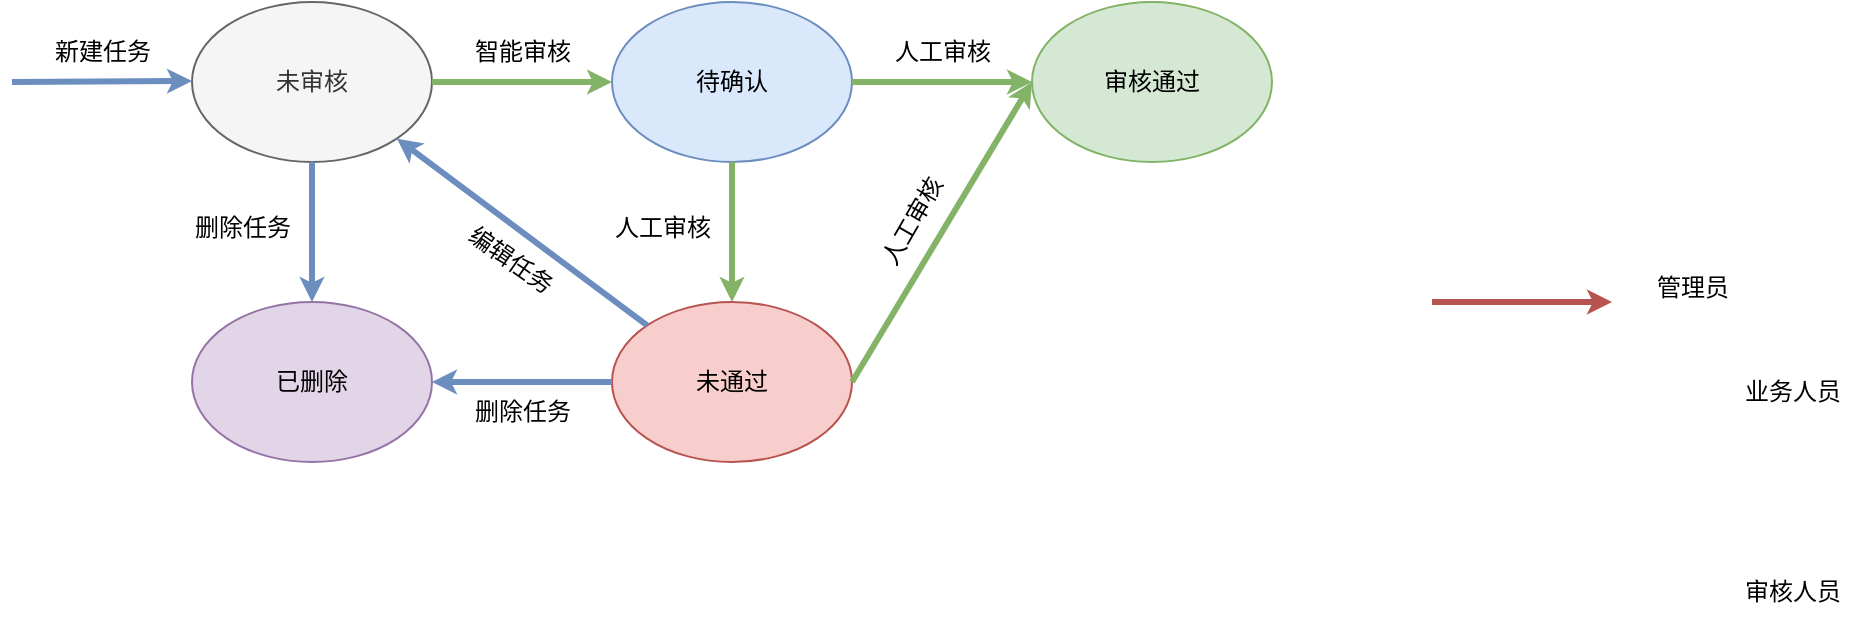 <mxfile version="28.1.1">
  <diagram name="第 1 页" id="Vr-bF7cD68TmF8lYfYQF">
    <mxGraphModel dx="885" dy="629" grid="1" gridSize="10" guides="1" tooltips="1" connect="1" arrows="1" fold="1" page="1" pageScale="1" pageWidth="1169" pageHeight="827" math="0" shadow="0">
      <root>
        <mxCell id="0" />
        <mxCell id="1" parent="0" />
        <mxCell id="AeVZ4dznQOCxVV_JC85F-1" value="未审核" style="ellipse;whiteSpace=wrap;html=1;fillColor=#f5f5f5;fontColor=#333333;strokeColor=#666666;" vertex="1" parent="1">
          <mxGeometry x="150" y="200" width="120" height="80" as="geometry" />
        </mxCell>
        <mxCell id="AeVZ4dznQOCxVV_JC85F-2" value="审核通过" style="ellipse;whiteSpace=wrap;html=1;fillColor=#d5e8d4;strokeColor=#82b366;" vertex="1" parent="1">
          <mxGeometry x="570" y="200" width="120" height="80" as="geometry" />
        </mxCell>
        <mxCell id="AeVZ4dznQOCxVV_JC85F-3" value="已删除" style="ellipse;whiteSpace=wrap;html=1;fillColor=#e1d5e7;strokeColor=#9673a6;" vertex="1" parent="1">
          <mxGeometry x="150" y="350" width="120" height="80" as="geometry" />
        </mxCell>
        <mxCell id="AeVZ4dznQOCxVV_JC85F-4" value="待确认" style="ellipse;whiteSpace=wrap;html=1;fillColor=#dae8fc;strokeColor=#6c8ebf;" vertex="1" parent="1">
          <mxGeometry x="360" y="200" width="120" height="80" as="geometry" />
        </mxCell>
        <mxCell id="AeVZ4dznQOCxVV_JC85F-5" value="未通过" style="ellipse;whiteSpace=wrap;html=1;fillColor=#f8cecc;strokeColor=#b85450;" vertex="1" parent="1">
          <mxGeometry x="360" y="350" width="120" height="80" as="geometry" />
        </mxCell>
        <mxCell id="AeVZ4dznQOCxVV_JC85F-6" value="" style="endArrow=classic;html=1;rounded=0;fillColor=#f8cecc;strokeColor=#b85450;strokeWidth=3;gradientColor=#ea6b66;endSize=3;startSize=3;" edge="1" parent="1">
          <mxGeometry width="50" height="50" relative="1" as="geometry">
            <mxPoint x="770" y="350" as="sourcePoint" />
            <mxPoint x="860" y="350" as="targetPoint" />
          </mxGeometry>
        </mxCell>
        <mxCell id="AeVZ4dznQOCxVV_JC85F-7" value="" style="endArrow=classic;html=1;rounded=0;fillColor=#dae8fc;strokeColor=#6c8ebf;strokeWidth=3;gradientColor=#7ea6e0;endSize=3;startSize=3;" edge="1" parent="1">
          <mxGeometry width="50" height="50" relative="1" as="geometry">
            <mxPoint x="60" y="240" as="sourcePoint" />
            <mxPoint x="150" y="239.5" as="targetPoint" />
          </mxGeometry>
        </mxCell>
        <mxCell id="AeVZ4dznQOCxVV_JC85F-8" value="" style="endArrow=classic;html=1;rounded=0;fillColor=#d5e8d4;strokeColor=#82b366;strokeWidth=3;gradientColor=#97d077;endSize=3;startSize=3;exitX=1;exitY=0.5;exitDx=0;exitDy=0;entryX=0;entryY=0.5;entryDx=0;entryDy=0;" edge="1" parent="1" source="AeVZ4dznQOCxVV_JC85F-1" target="AeVZ4dznQOCxVV_JC85F-4">
          <mxGeometry width="50" height="50" relative="1" as="geometry">
            <mxPoint x="790" y="490" as="sourcePoint" />
            <mxPoint x="880" y="490" as="targetPoint" />
          </mxGeometry>
        </mxCell>
        <mxCell id="AeVZ4dznQOCxVV_JC85F-9" value="管理员" style="text;html=1;align=center;verticalAlign=middle;resizable=0;points=[];autosize=1;strokeColor=none;fillColor=none;" vertex="1" parent="1">
          <mxGeometry x="870" y="328" width="60" height="30" as="geometry" />
        </mxCell>
        <mxCell id="AeVZ4dznQOCxVV_JC85F-10" value="业务人员" style="text;html=1;align=center;verticalAlign=middle;resizable=0;points=[];autosize=1;strokeColor=none;fillColor=none;" vertex="1" parent="1">
          <mxGeometry x="915" y="380" width="70" height="30" as="geometry" />
        </mxCell>
        <mxCell id="AeVZ4dznQOCxVV_JC85F-11" value="审核人员" style="text;html=1;align=center;verticalAlign=middle;resizable=0;points=[];autosize=1;strokeColor=none;fillColor=none;" vertex="1" parent="1">
          <mxGeometry x="915" y="480" width="70" height="30" as="geometry" />
        </mxCell>
        <mxCell id="AeVZ4dznQOCxVV_JC85F-12" value="" style="endArrow=classic;html=1;rounded=0;fillColor=#dae8fc;strokeColor=#6c8ebf;strokeWidth=3;gradientColor=#7ea6e0;endSize=3;startSize=3;exitX=0.5;exitY=1;exitDx=0;exitDy=0;entryX=0.5;entryY=0;entryDx=0;entryDy=0;" edge="1" parent="1" source="AeVZ4dznQOCxVV_JC85F-1" target="AeVZ4dznQOCxVV_JC85F-3">
          <mxGeometry width="50" height="50" relative="1" as="geometry">
            <mxPoint x="480" y="40.5" as="sourcePoint" />
            <mxPoint x="540" y="40" as="targetPoint" />
          </mxGeometry>
        </mxCell>
        <mxCell id="AeVZ4dznQOCxVV_JC85F-13" value="智能审核" style="text;html=1;align=center;verticalAlign=middle;resizable=0;points=[];autosize=1;strokeColor=none;fillColor=none;" vertex="1" parent="1">
          <mxGeometry x="280" y="210" width="70" height="30" as="geometry" />
        </mxCell>
        <mxCell id="AeVZ4dznQOCxVV_JC85F-14" value="人工审核" style="text;html=1;align=center;verticalAlign=middle;resizable=0;points=[];autosize=1;strokeColor=none;fillColor=none;" vertex="1" parent="1">
          <mxGeometry x="490" y="210" width="70" height="30" as="geometry" />
        </mxCell>
        <mxCell id="AeVZ4dznQOCxVV_JC85F-15" value="人工审核" style="text;html=1;align=center;verticalAlign=middle;resizable=0;points=[];autosize=1;strokeColor=none;fillColor=none;" vertex="1" parent="1">
          <mxGeometry x="350" y="298" width="70" height="30" as="geometry" />
        </mxCell>
        <mxCell id="AeVZ4dznQOCxVV_JC85F-16" value="" style="endArrow=classic;html=1;rounded=0;fillColor=#d5e8d4;strokeColor=#82b366;strokeWidth=3;gradientColor=#97d077;endSize=3;startSize=3;exitX=1;exitY=0.5;exitDx=0;exitDy=0;entryX=0;entryY=0.5;entryDx=0;entryDy=0;" edge="1" parent="1" source="AeVZ4dznQOCxVV_JC85F-4" target="AeVZ4dznQOCxVV_JC85F-2">
          <mxGeometry width="50" height="50" relative="1" as="geometry">
            <mxPoint x="475" y="190" as="sourcePoint" />
            <mxPoint x="555" y="190" as="targetPoint" />
          </mxGeometry>
        </mxCell>
        <mxCell id="AeVZ4dznQOCxVV_JC85F-17" value="" style="endArrow=classic;html=1;rounded=0;fillColor=#d5e8d4;strokeColor=#82b366;strokeWidth=3;gradientColor=#97d077;endSize=3;startSize=3;exitX=1;exitY=0.5;exitDx=0;exitDy=0;entryX=0;entryY=0.5;entryDx=0;entryDy=0;" edge="1" parent="1" source="AeVZ4dznQOCxVV_JC85F-5" target="AeVZ4dznQOCxVV_JC85F-2">
          <mxGeometry width="50" height="50" relative="1" as="geometry">
            <mxPoint x="510" y="300" as="sourcePoint" />
            <mxPoint x="590" y="300" as="targetPoint" />
          </mxGeometry>
        </mxCell>
        <mxCell id="AeVZ4dznQOCxVV_JC85F-18" value="" style="endArrow=classic;html=1;rounded=0;fillColor=#d5e8d4;strokeColor=#82b366;strokeWidth=3;gradientColor=#97d077;endSize=3;startSize=3;exitX=0.5;exitY=1;exitDx=0;exitDy=0;entryX=0.5;entryY=0;entryDx=0;entryDy=0;" edge="1" parent="1" source="AeVZ4dznQOCxVV_JC85F-4" target="AeVZ4dznQOCxVV_JC85F-5">
          <mxGeometry width="50" height="50" relative="1" as="geometry">
            <mxPoint x="440" y="300" as="sourcePoint" />
            <mxPoint x="520" y="300" as="targetPoint" />
          </mxGeometry>
        </mxCell>
        <mxCell id="AeVZ4dznQOCxVV_JC85F-19" value="人工审核" style="text;html=1;align=center;verticalAlign=middle;resizable=0;points=[];autosize=1;strokeColor=none;fillColor=none;rotation=-60;" vertex="1" parent="1">
          <mxGeometry x="475" y="295" width="70" height="30" as="geometry" />
        </mxCell>
        <mxCell id="AeVZ4dznQOCxVV_JC85F-20" value="新建任务" style="text;html=1;align=center;verticalAlign=middle;resizable=0;points=[];autosize=1;strokeColor=none;fillColor=none;" vertex="1" parent="1">
          <mxGeometry x="70" y="210" width="70" height="30" as="geometry" />
        </mxCell>
        <mxCell id="AeVZ4dznQOCxVV_JC85F-21" value="删除任务" style="text;html=1;align=center;verticalAlign=middle;resizable=0;points=[];autosize=1;strokeColor=none;fillColor=none;" vertex="1" parent="1">
          <mxGeometry x="140" y="298" width="70" height="30" as="geometry" />
        </mxCell>
        <mxCell id="AeVZ4dznQOCxVV_JC85F-22" value="" style="endArrow=classic;html=1;rounded=0;fillColor=#dae8fc;strokeColor=#6c8ebf;strokeWidth=3;gradientColor=#7ea6e0;endSize=3;startSize=3;exitX=0;exitY=0.5;exitDx=0;exitDy=0;entryX=1;entryY=0.5;entryDx=0;entryDy=0;" edge="1" parent="1" source="AeVZ4dznQOCxVV_JC85F-5" target="AeVZ4dznQOCxVV_JC85F-3">
          <mxGeometry width="50" height="50" relative="1" as="geometry">
            <mxPoint x="210" y="330" as="sourcePoint" />
            <mxPoint x="340" y="470" as="targetPoint" />
          </mxGeometry>
        </mxCell>
        <mxCell id="AeVZ4dznQOCxVV_JC85F-23" value="删除任务" style="text;html=1;align=center;verticalAlign=middle;resizable=0;points=[];autosize=1;strokeColor=none;fillColor=none;" vertex="1" parent="1">
          <mxGeometry x="280" y="390" width="70" height="30" as="geometry" />
        </mxCell>
        <mxCell id="AeVZ4dznQOCxVV_JC85F-24" value="编辑任务" style="text;html=1;align=center;verticalAlign=middle;resizable=0;points=[];autosize=1;strokeColor=none;fillColor=none;rotation=35;" vertex="1" parent="1">
          <mxGeometry x="274" y="314" width="70" height="30" as="geometry" />
        </mxCell>
        <mxCell id="AeVZ4dznQOCxVV_JC85F-25" value="" style="endArrow=classic;html=1;rounded=0;fillColor=#dae8fc;strokeColor=#6c8ebf;strokeWidth=3;gradientColor=#7ea6e0;endSize=3;startSize=3;exitX=0;exitY=0;exitDx=0;exitDy=0;entryX=1;entryY=1;entryDx=0;entryDy=0;" edge="1" parent="1" source="AeVZ4dznQOCxVV_JC85F-5" target="AeVZ4dznQOCxVV_JC85F-1">
          <mxGeometry width="50" height="50" relative="1" as="geometry">
            <mxPoint x="50" y="440.5" as="sourcePoint" />
            <mxPoint x="140" y="440" as="targetPoint" />
          </mxGeometry>
        </mxCell>
      </root>
    </mxGraphModel>
  </diagram>
</mxfile>
